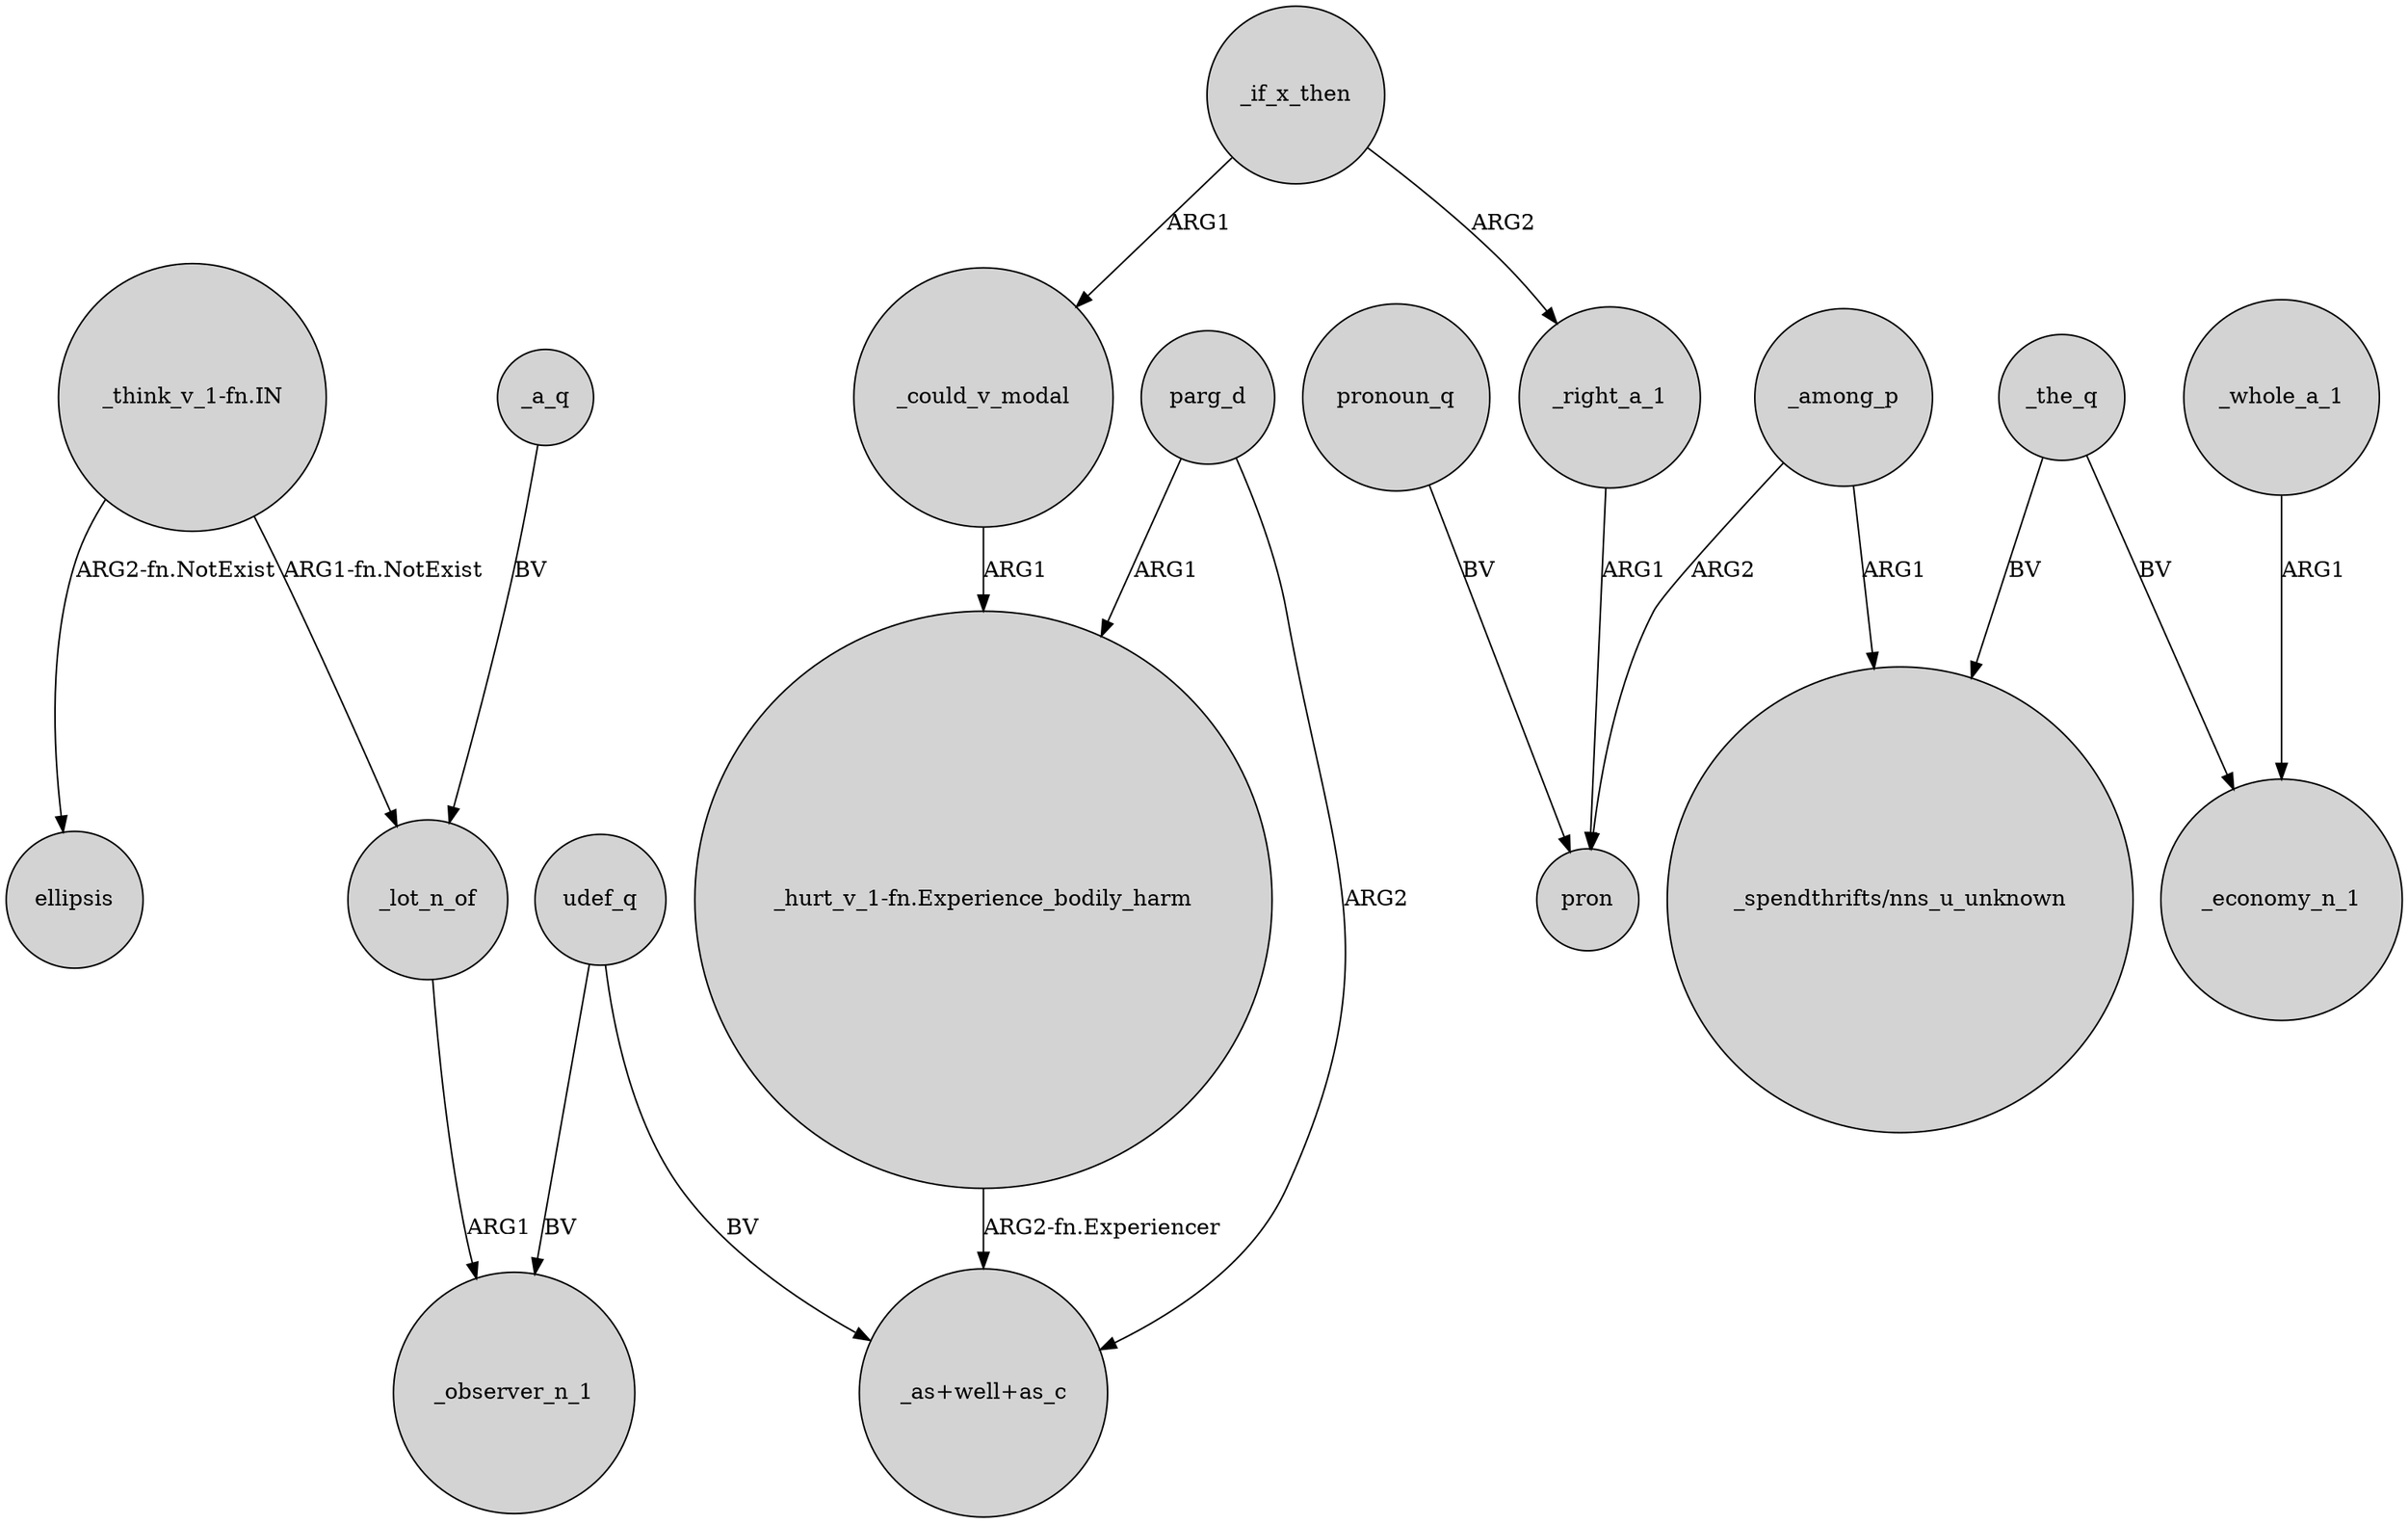 digraph {
	node [shape=circle style=filled]
	_a_q -> _lot_n_of [label=BV]
	parg_d -> "_as+well+as_c" [label=ARG2]
	parg_d -> "_hurt_v_1-fn.Experience_bodily_harm" [label=ARG1]
	udef_q -> "_as+well+as_c" [label=BV]
	_lot_n_of -> _observer_n_1 [label=ARG1]
	"_think_v_1-fn.IN" -> ellipsis [label="ARG2-fn.NotExist"]
	_the_q -> _economy_n_1 [label=BV]
	udef_q -> _observer_n_1 [label=BV]
	_if_x_then -> _could_v_modal [label=ARG1]
	_right_a_1 -> pron [label=ARG1]
	"_hurt_v_1-fn.Experience_bodily_harm" -> "_as+well+as_c" [label="ARG2-fn.Experiencer"]
	pronoun_q -> pron [label=BV]
	"_think_v_1-fn.IN" -> _lot_n_of [label="ARG1-fn.NotExist"]
	_whole_a_1 -> _economy_n_1 [label=ARG1]
	_among_p -> "_spendthrifts/nns_u_unknown" [label=ARG1]
	_among_p -> pron [label=ARG2]
	_if_x_then -> _right_a_1 [label=ARG2]
	_the_q -> "_spendthrifts/nns_u_unknown" [label=BV]
	_could_v_modal -> "_hurt_v_1-fn.Experience_bodily_harm" [label=ARG1]
}
